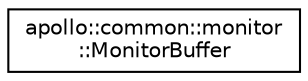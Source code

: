 digraph "Graphical Class Hierarchy"
{
  edge [fontname="Helvetica",fontsize="10",labelfontname="Helvetica",labelfontsize="10"];
  node [fontname="Helvetica",fontsize="10",shape=record];
  rankdir="LR";
  Node1 [label="apollo::common::monitor\l::MonitorBuffer",height=0.2,width=0.4,color="black", fillcolor="white", style="filled",URL="$classapollo_1_1common_1_1monitor_1_1MonitorBuffer.html",tooltip="This class help collect MonitorMessage pb to monitor topic. The messages can be published automatical..."];
}
